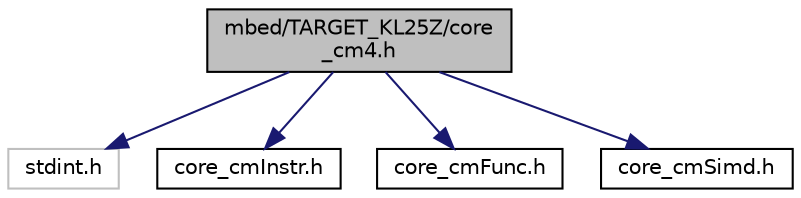 digraph "mbed/TARGET_KL25Z/core_cm4.h"
{
 // LATEX_PDF_SIZE
  edge [fontname="Helvetica",fontsize="10",labelfontname="Helvetica",labelfontsize="10"];
  node [fontname="Helvetica",fontsize="10",shape=record];
  Node1 [label="mbed/TARGET_KL25Z/core\l_cm4.h",height=0.2,width=0.4,color="black", fillcolor="grey75", style="filled", fontcolor="black",tooltip="CMSIS Cortex-M4 Core Peripheral Access Layer Header File."];
  Node1 -> Node2 [color="midnightblue",fontsize="10",style="solid",fontname="Helvetica"];
  Node2 [label="stdint.h",height=0.2,width=0.4,color="grey75", fillcolor="white", style="filled",tooltip=" "];
  Node1 -> Node3 [color="midnightblue",fontsize="10",style="solid",fontname="Helvetica"];
  Node3 [label="core_cmInstr.h",height=0.2,width=0.4,color="black", fillcolor="white", style="filled",URL="$core__cm_instr_8h.html",tooltip="CMSIS Cortex-M Core Instruction Access Header File."];
  Node1 -> Node4 [color="midnightblue",fontsize="10",style="solid",fontname="Helvetica"];
  Node4 [label="core_cmFunc.h",height=0.2,width=0.4,color="black", fillcolor="white", style="filled",URL="$core__cm_func_8h.html",tooltip="CMSIS Cortex-M Core Function Access Header File."];
  Node1 -> Node5 [color="midnightblue",fontsize="10",style="solid",fontname="Helvetica"];
  Node5 [label="core_cmSimd.h",height=0.2,width=0.4,color="black", fillcolor="white", style="filled",URL="$core__cm_simd_8h.html",tooltip="CMSIS Cortex-M SIMD Header File."];
}
